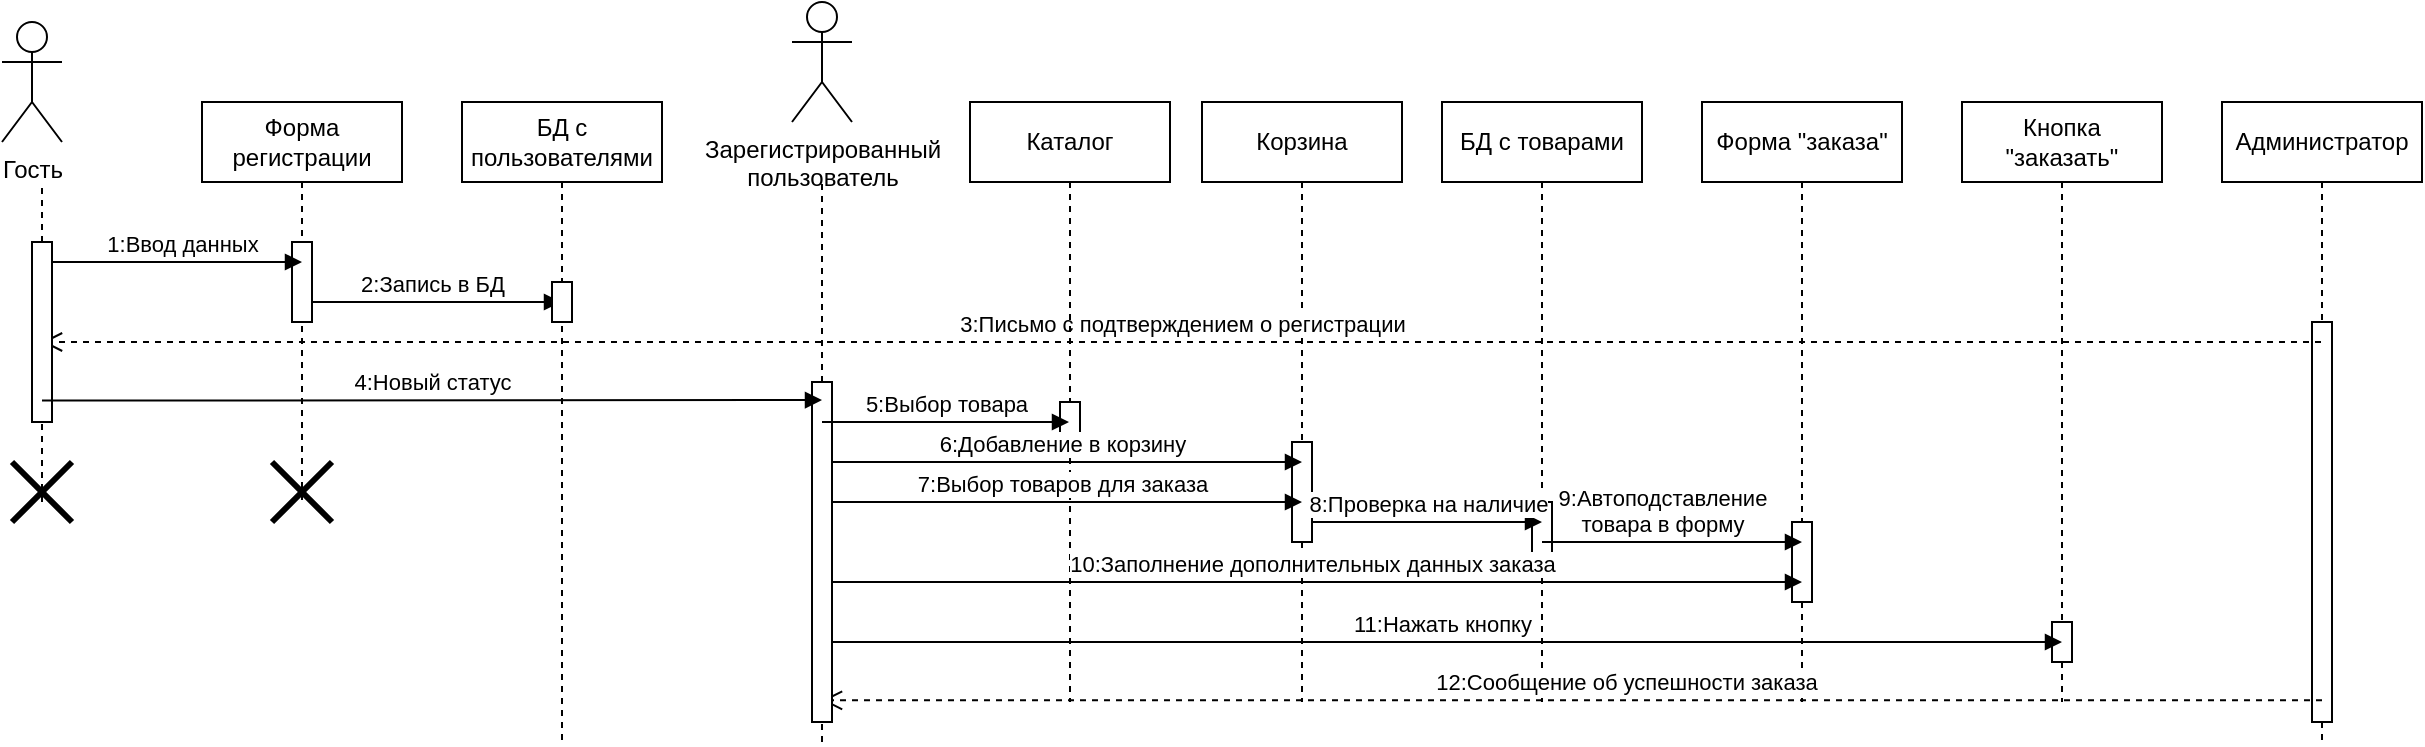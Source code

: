<mxfile version="14.7.5" type="device"><diagram id="ZBDdBzo6fhbAfK8AiJPm" name="Page-1"><mxGraphModel dx="1543" dy="361" grid="1" gridSize="10" guides="1" tooltips="1" connect="1" arrows="1" fold="1" page="1" pageScale="1" pageWidth="827" pageHeight="1169" math="0" shadow="0"><root><mxCell id="0"/><mxCell id="1" parent="0"/><mxCell id="skY5YB9-ms-MW2lYzxS8-5" value="Корзина" style="shape=umlLifeline;perimeter=lifelinePerimeter;whiteSpace=wrap;html=1;container=1;collapsible=0;recursiveResize=0;outlineConnect=0;" vertex="1" parent="1"><mxGeometry x="430" y="120" width="100" height="300" as="geometry"/></mxCell><mxCell id="skY5YB9-ms-MW2lYzxS8-11" value="" style="html=1;points=[];perimeter=orthogonalPerimeter;" vertex="1" parent="skY5YB9-ms-MW2lYzxS8-5"><mxGeometry x="45" y="170" width="10" height="50" as="geometry"/></mxCell><mxCell id="skY5YB9-ms-MW2lYzxS8-7" value="БД с товарами" style="shape=umlLifeline;perimeter=lifelinePerimeter;whiteSpace=wrap;html=1;container=1;collapsible=0;recursiveResize=0;outlineConnect=0;" vertex="1" parent="1"><mxGeometry x="550" y="120" width="100" height="300" as="geometry"/></mxCell><mxCell id="skY5YB9-ms-MW2lYzxS8-13" value="" style="html=1;points=[];perimeter=orthogonalPerimeter;" vertex="1" parent="skY5YB9-ms-MW2lYzxS8-7"><mxGeometry x="45" y="200" width="10" height="30" as="geometry"/></mxCell><mxCell id="skY5YB9-ms-MW2lYzxS8-8" value="Администратор" style="shape=umlLifeline;perimeter=lifelinePerimeter;whiteSpace=wrap;html=1;container=1;collapsible=0;recursiveResize=0;outlineConnect=0;" vertex="1" parent="1"><mxGeometry x="940" y="120" width="100" height="320" as="geometry"/></mxCell><mxCell id="skY5YB9-ms-MW2lYzxS8-21" value="" style="html=1;points=[];perimeter=orthogonalPerimeter;" vertex="1" parent="skY5YB9-ms-MW2lYzxS8-8"><mxGeometry x="45" y="110" width="10" height="200" as="geometry"/></mxCell><mxCell id="skY5YB9-ms-MW2lYzxS8-15" value="Форма &quot;заказа&quot;" style="shape=umlLifeline;perimeter=lifelinePerimeter;whiteSpace=wrap;html=1;container=1;collapsible=0;recursiveResize=0;outlineConnect=0;" vertex="1" parent="1"><mxGeometry x="680" y="120" width="100" height="300" as="geometry"/></mxCell><mxCell id="skY5YB9-ms-MW2lYzxS8-18" value="" style="html=1;points=[];perimeter=orthogonalPerimeter;" vertex="1" parent="skY5YB9-ms-MW2lYzxS8-15"><mxGeometry x="45" y="210" width="10" height="40" as="geometry"/></mxCell><mxCell id="skY5YB9-ms-MW2lYzxS8-17" value="Кнопка &quot;заказать&quot;" style="shape=umlLifeline;perimeter=lifelinePerimeter;whiteSpace=wrap;html=1;container=1;collapsible=0;recursiveResize=0;outlineConnect=0;" vertex="1" parent="1"><mxGeometry x="810" y="120" width="100" height="300" as="geometry"/></mxCell><mxCell id="skY5YB9-ms-MW2lYzxS8-20" value="" style="html=1;points=[];perimeter=orthogonalPerimeter;" vertex="1" parent="skY5YB9-ms-MW2lYzxS8-17"><mxGeometry x="45" y="260" width="10" height="20" as="geometry"/></mxCell><mxCell id="skY5YB9-ms-MW2lYzxS8-22" value="12:Сообщение об успешности заказа" style="html=1;verticalAlign=bottom;endArrow=open;dashed=1;endSize=8;" edge="1" parent="1"><mxGeometry x="-0.071" relative="1" as="geometry"><mxPoint x="990" y="419.17" as="sourcePoint"/><mxPoint x="240" y="419.17" as="targetPoint"/><mxPoint as="offset"/></mxGeometry></mxCell><mxCell id="skY5YB9-ms-MW2lYzxS8-25" value="Форма регистрации" style="shape=umlLifeline;perimeter=lifelinePerimeter;whiteSpace=wrap;html=1;container=1;collapsible=0;recursiveResize=0;outlineConnect=0;" vertex="1" parent="1"><mxGeometry x="-70" y="120" width="100" height="200" as="geometry"/></mxCell><mxCell id="skY5YB9-ms-MW2lYzxS8-29" value="2:Запись в БД" style="html=1;verticalAlign=bottom;endArrow=block;" edge="1" parent="skY5YB9-ms-MW2lYzxS8-25" target="skY5YB9-ms-MW2lYzxS8-28"><mxGeometry width="80" relative="1" as="geometry"><mxPoint x="50" y="100" as="sourcePoint"/><mxPoint x="130" y="100" as="targetPoint"/></mxGeometry></mxCell><mxCell id="skY5YB9-ms-MW2lYzxS8-32" value="" style="html=1;points=[];perimeter=orthogonalPerimeter;" vertex="1" parent="skY5YB9-ms-MW2lYzxS8-25"><mxGeometry x="45" y="70" width="10" height="40" as="geometry"/></mxCell><mxCell id="skY5YB9-ms-MW2lYzxS8-43" value="" style="shape=umlDestroy;whiteSpace=wrap;html=1;strokeWidth=3;" vertex="1" parent="skY5YB9-ms-MW2lYzxS8-25"><mxGeometry x="35" y="180" width="30" height="30" as="geometry"/></mxCell><mxCell id="skY5YB9-ms-MW2lYzxS8-28" value="БД с пользователями" style="shape=umlLifeline;perimeter=lifelinePerimeter;whiteSpace=wrap;html=1;container=1;collapsible=0;recursiveResize=0;outlineConnect=0;" vertex="1" parent="1"><mxGeometry x="60" y="120" width="100" height="320" as="geometry"/></mxCell><mxCell id="skY5YB9-ms-MW2lYzxS8-33" value="" style="html=1;points=[];perimeter=orthogonalPerimeter;" vertex="1" parent="skY5YB9-ms-MW2lYzxS8-28"><mxGeometry x="45" y="90" width="10" height="20" as="geometry"/></mxCell><mxCell id="skY5YB9-ms-MW2lYzxS8-30" value="3:Письмо с подтверждением о регистрации" style="html=1;verticalAlign=bottom;endArrow=open;dashed=1;endSize=8;" edge="1" parent="1" source="skY5YB9-ms-MW2lYzxS8-8"><mxGeometry relative="1" as="geometry"><mxPoint x="979.33" y="240" as="sourcePoint"/><mxPoint x="-150" y="240" as="targetPoint"/></mxGeometry></mxCell><mxCell id="skY5YB9-ms-MW2lYzxS8-34" value="Каталог" style="shape=umlLifeline;perimeter=lifelinePerimeter;whiteSpace=wrap;html=1;container=1;collapsible=0;recursiveResize=0;outlineConnect=0;" vertex="1" parent="1"><mxGeometry x="314" y="120" width="100" height="300" as="geometry"/></mxCell><mxCell id="skY5YB9-ms-MW2lYzxS8-35" value="" style="html=1;points=[];perimeter=orthogonalPerimeter;" vertex="1" parent="skY5YB9-ms-MW2lYzxS8-34"><mxGeometry x="45" y="150" width="10" height="20" as="geometry"/></mxCell><mxCell id="skY5YB9-ms-MW2lYzxS8-36" value="6:Добавление в корзину" style="html=1;verticalAlign=bottom;endArrow=block;" edge="1" parent="1"><mxGeometry width="80" relative="1" as="geometry"><mxPoint x="240" y="300" as="sourcePoint"/><mxPoint x="480" y="300" as="targetPoint"/></mxGeometry></mxCell><mxCell id="skY5YB9-ms-MW2lYzxS8-37" value="9:Автоподставление &lt;br&gt;товара в форму" style="html=1;verticalAlign=bottom;endArrow=block;" edge="1" parent="1"><mxGeometry x="-0.077" width="80" relative="1" as="geometry"><mxPoint x="600" y="340" as="sourcePoint"/><mxPoint x="730" y="340" as="targetPoint"/><mxPoint as="offset"/></mxGeometry></mxCell><mxCell id="skY5YB9-ms-MW2lYzxS8-16" value="10:Заполнение дополнительных данных заказа" style="html=1;verticalAlign=bottom;endArrow=block;" edge="1" parent="1"><mxGeometry width="80" relative="1" as="geometry"><mxPoint x="240" y="360" as="sourcePoint"/><mxPoint x="730" y="360" as="targetPoint"/></mxGeometry></mxCell><mxCell id="skY5YB9-ms-MW2lYzxS8-19" value="11:Нажать кнопку" style="html=1;verticalAlign=bottom;endArrow=block;" edge="1" parent="1"><mxGeometry width="80" relative="1" as="geometry"><mxPoint x="240" y="390" as="sourcePoint"/><mxPoint x="860" y="390" as="targetPoint"/><Array as="points"><mxPoint x="755" y="390"/></Array></mxGeometry></mxCell><mxCell id="skY5YB9-ms-MW2lYzxS8-38" value="8:Проверка на наличие" style="html=1;verticalAlign=bottom;endArrow=block;" edge="1" parent="1" source="skY5YB9-ms-MW2lYzxS8-11"><mxGeometry x="0.005" width="80" relative="1" as="geometry"><mxPoint x="480" y="310" as="sourcePoint"/><mxPoint x="600" y="330" as="targetPoint"/><Array as="points"><mxPoint x="510" y="330"/><mxPoint x="580" y="330"/></Array><mxPoint as="offset"/></mxGeometry></mxCell><mxCell id="skY5YB9-ms-MW2lYzxS8-40" value="7:Выбор товаров для заказа" style="html=1;verticalAlign=bottom;endArrow=block;" edge="1" parent="1"><mxGeometry width="80" relative="1" as="geometry"><mxPoint x="240" y="320" as="sourcePoint"/><mxPoint x="480" y="320" as="targetPoint"/></mxGeometry></mxCell><mxCell id="skY5YB9-ms-MW2lYzxS8-46" value="&lt;span&gt;Зарегистрированный&lt;/span&gt;&lt;br&gt;&lt;span&gt;пользователь&lt;/span&gt;" style="shape=umlActor;verticalLabelPosition=bottom;verticalAlign=top;html=1;" vertex="1" parent="1"><mxGeometry x="225" y="70" width="30" height="60" as="geometry"/></mxCell><mxCell id="skY5YB9-ms-MW2lYzxS8-47" value="" style="endArrow=none;dashed=1;html=1;" edge="1" parent="1"><mxGeometry width="50" height="50" relative="1" as="geometry"><mxPoint x="240" y="440" as="sourcePoint"/><mxPoint x="240" y="160" as="targetPoint"/></mxGeometry></mxCell><mxCell id="skY5YB9-ms-MW2lYzxS8-48" value="" style="html=1;points=[];perimeter=orthogonalPerimeter;" vertex="1" parent="1"><mxGeometry x="235" y="260" width="10" height="170" as="geometry"/></mxCell><mxCell id="skY5YB9-ms-MW2lYzxS8-49" value="Гость" style="shape=umlActor;verticalLabelPosition=bottom;verticalAlign=top;html=1;" vertex="1" parent="1"><mxGeometry x="-170" y="80" width="30" height="60" as="geometry"/></mxCell><mxCell id="skY5YB9-ms-MW2lYzxS8-50" value="" style="endArrow=none;dashed=1;html=1;startArrow=none;" edge="1" parent="1" source="skY5YB9-ms-MW2lYzxS8-53"><mxGeometry width="50" height="50" relative="1" as="geometry"><mxPoint x="-150" y="320" as="sourcePoint"/><mxPoint x="-150" y="160" as="targetPoint"/></mxGeometry></mxCell><mxCell id="skY5YB9-ms-MW2lYzxS8-52" value="1:Ввод данных" style="html=1;verticalAlign=bottom;endArrow=block;" edge="1" parent="1"><mxGeometry x="0.077" width="80" relative="1" as="geometry"><mxPoint x="-150" y="200" as="sourcePoint"/><mxPoint x="-20" y="200" as="targetPoint"/><mxPoint as="offset"/></mxGeometry></mxCell><mxCell id="skY5YB9-ms-MW2lYzxS8-53" value="" style="html=1;points=[];perimeter=orthogonalPerimeter;" vertex="1" parent="1"><mxGeometry x="-155" y="190" width="10" height="90" as="geometry"/></mxCell><mxCell id="skY5YB9-ms-MW2lYzxS8-54" value="" style="endArrow=none;dashed=1;html=1;" edge="1" parent="1" target="skY5YB9-ms-MW2lYzxS8-53"><mxGeometry width="50" height="50" relative="1" as="geometry"><mxPoint x="-150" y="320" as="sourcePoint"/><mxPoint x="-150" y="160" as="targetPoint"/></mxGeometry></mxCell><mxCell id="skY5YB9-ms-MW2lYzxS8-55" value="" style="shape=umlDestroy;whiteSpace=wrap;html=1;strokeWidth=3;" vertex="1" parent="1"><mxGeometry x="-165" y="300" width="30" height="30" as="geometry"/></mxCell><mxCell id="skY5YB9-ms-MW2lYzxS8-56" value="4:Новый статус" style="html=1;verticalAlign=bottom;endArrow=block;" edge="1" parent="1"><mxGeometry width="80" relative="1" as="geometry"><mxPoint x="-150" y="269.31" as="sourcePoint"/><mxPoint x="240" y="269" as="targetPoint"/></mxGeometry></mxCell><mxCell id="skY5YB9-ms-MW2lYzxS8-57" value="5:Выбор товара" style="html=1;verticalAlign=bottom;endArrow=block;" edge="1" parent="1" target="skY5YB9-ms-MW2lYzxS8-34"><mxGeometry width="80" relative="1" as="geometry"><mxPoint x="240" y="280" as="sourcePoint"/><mxPoint x="320" y="280" as="targetPoint"/></mxGeometry></mxCell></root></mxGraphModel></diagram></mxfile>